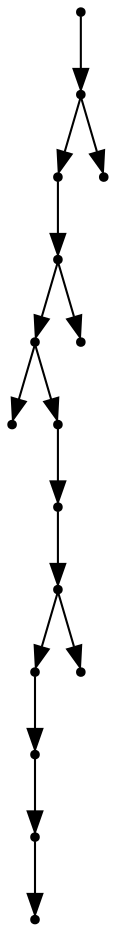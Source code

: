 digraph {
  15 [shape=point];
  14 [shape=point];
  12 [shape=point];
  11 [shape=point];
  9 [shape=point];
  0 [shape=point];
  8 [shape=point];
  7 [shape=point];
  6 [shape=point];
  4 [shape=point];
  3 [shape=point];
  2 [shape=point];
  1 [shape=point];
  5 [shape=point];
  10 [shape=point];
  13 [shape=point];
15 -> 14;
14 -> 12;
12 -> 11;
11 -> 9;
9 -> 0;
9 -> 8;
8 -> 7;
7 -> 6;
6 -> 4;
4 -> 3;
3 -> 2;
2 -> 1;
6 -> 5;
11 -> 10;
14 -> 13;
}
